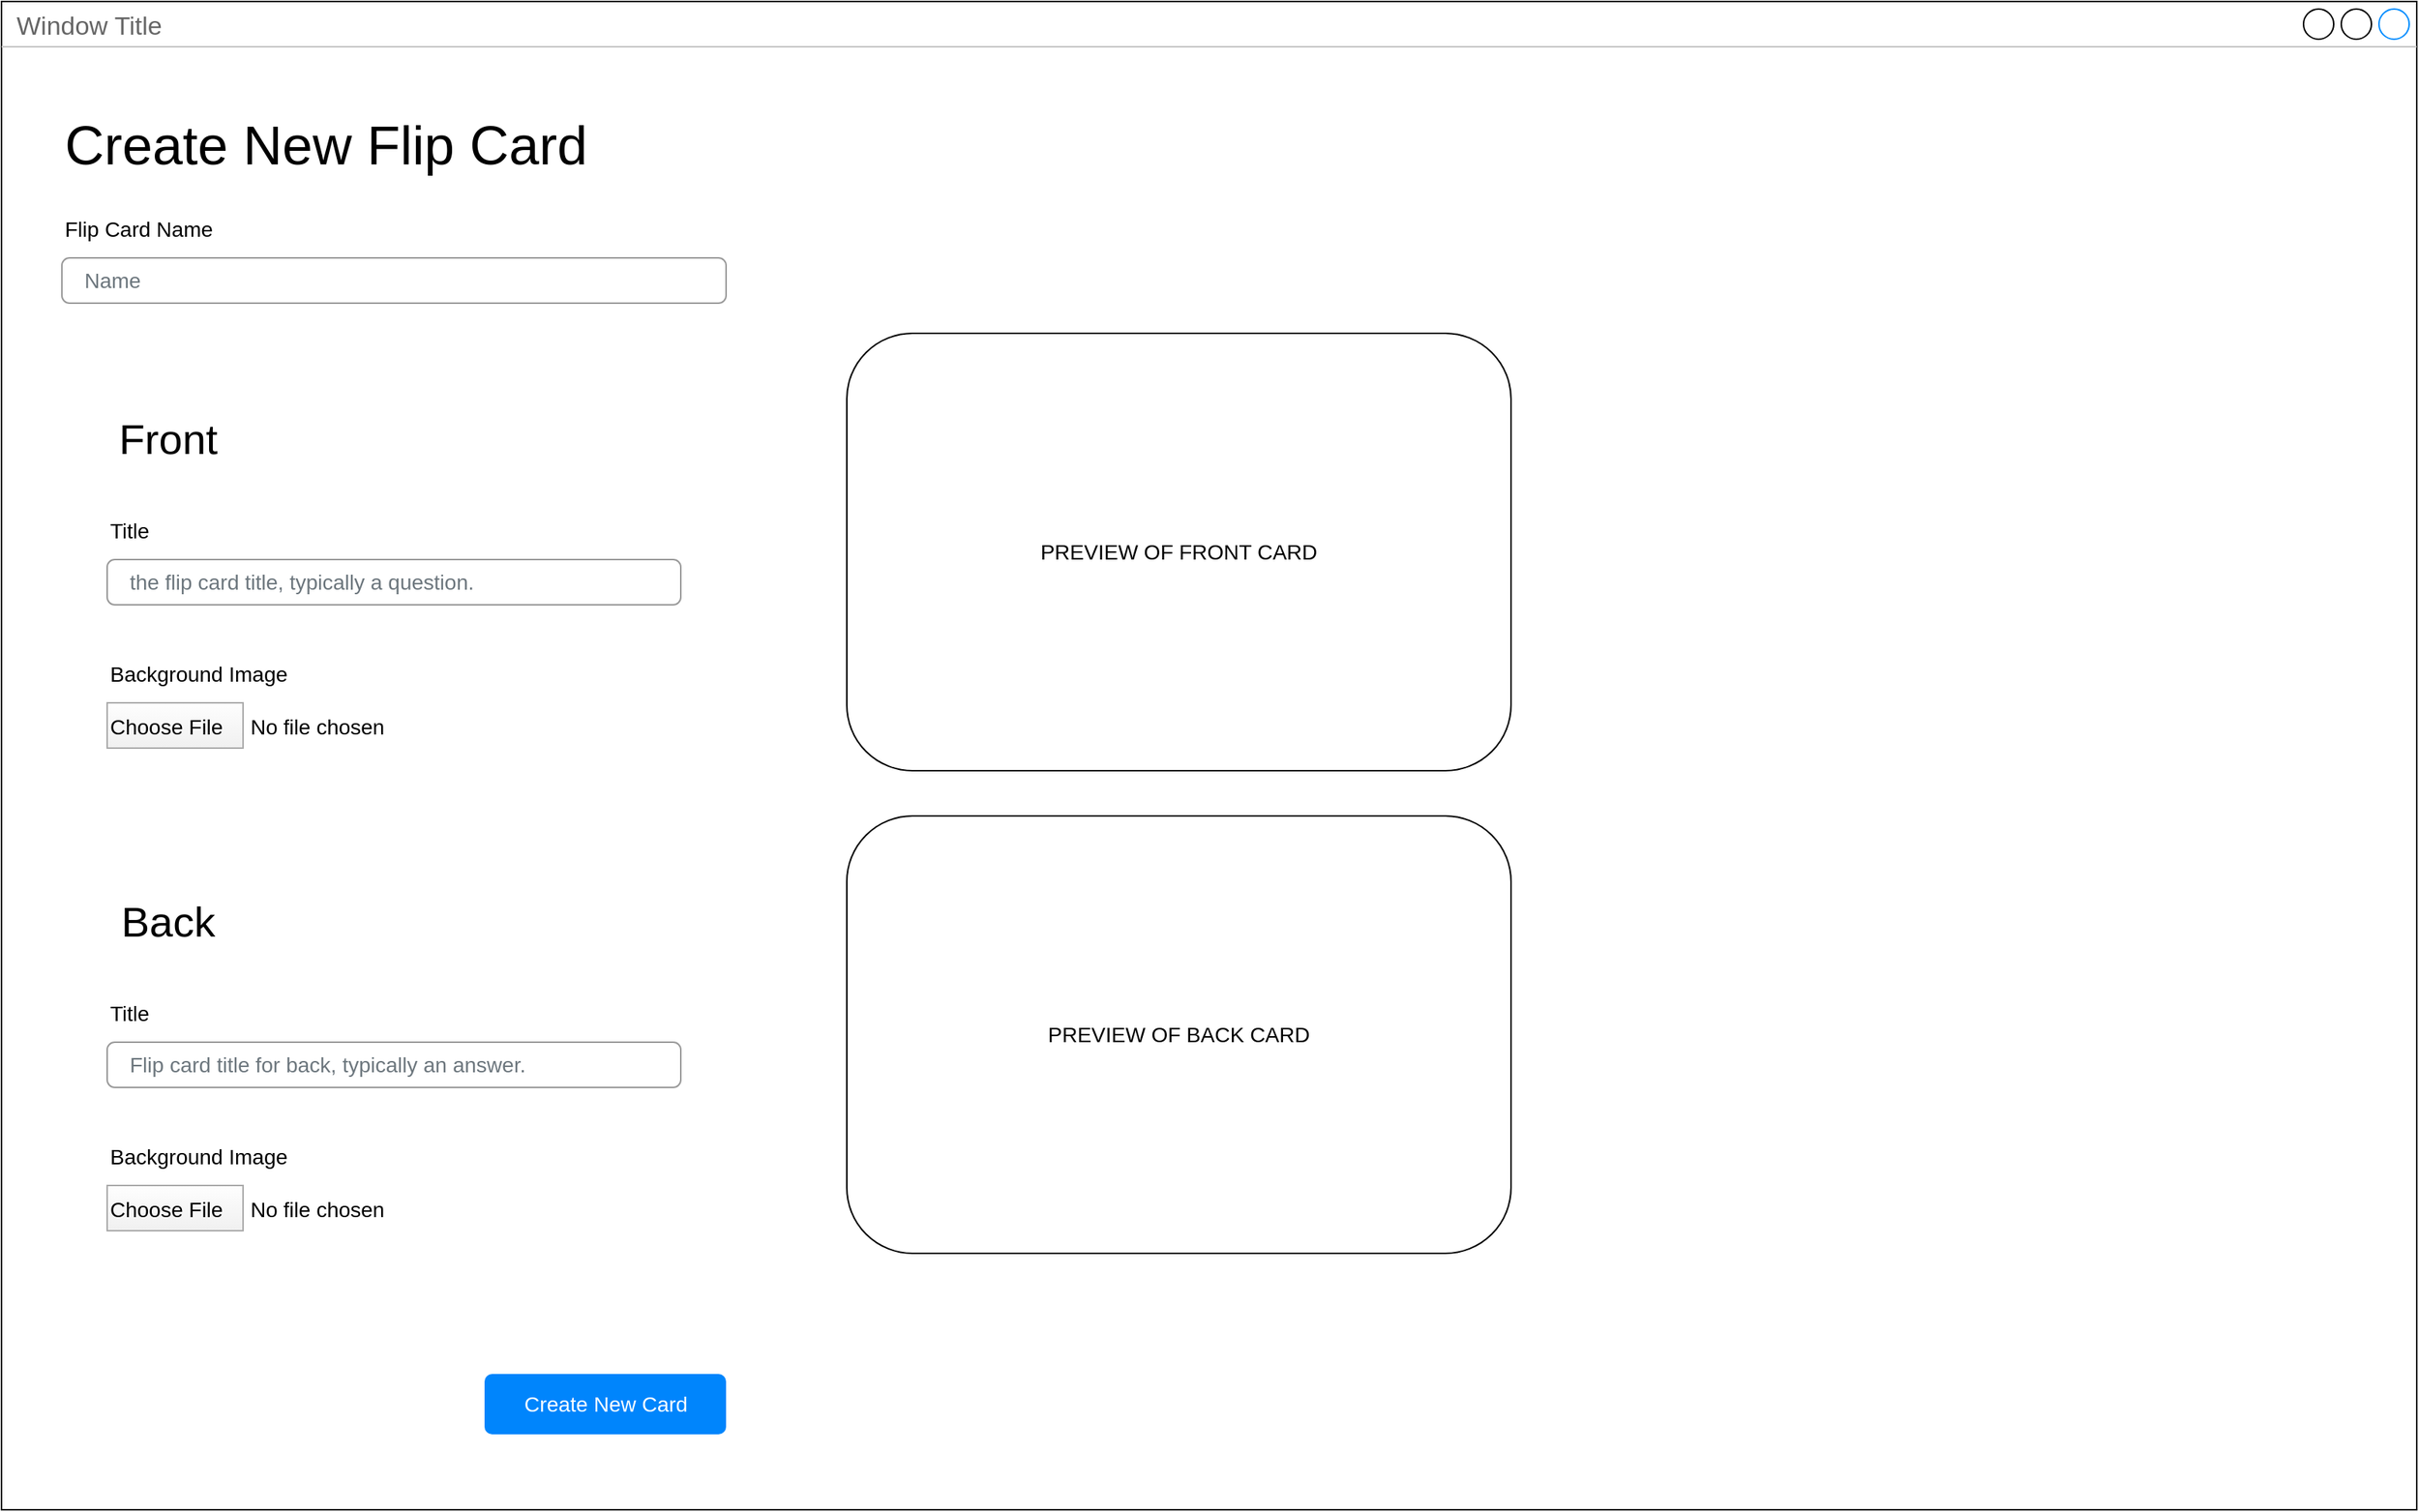 <mxfile version="13.1.2" type="github">
  <diagram id="G7RjMXs0h80magAzpFlr" name="Page-1">
    <mxGraphModel dx="1368" dy="1323" grid="1" gridSize="10" guides="1" tooltips="1" connect="1" arrows="1" fold="1" page="1" pageScale="1" pageWidth="850" pageHeight="1100" math="0" shadow="0">
      <root>
        <mxCell id="0" />
        <mxCell id="1" parent="0" />
        <mxCell id="FFj3fwUwZzZwgMs1BxMk-2" value="Window Title" style="strokeWidth=1;shadow=0;dashed=0;align=center;html=1;shape=mxgraph.mockup.containers.window;align=left;verticalAlign=top;spacingLeft=8;strokeColor2=#008cff;strokeColor3=#c4c4c4;fontColor=#666666;mainText=;fontSize=17;labelBackgroundColor=none;movable=0;resizable=0;rotatable=0;deletable=0;editable=0;connectable=0;" parent="1" vertex="1">
          <mxGeometry x="40" y="40" width="1600" height="1000" as="geometry" />
        </mxCell>
        <mxCell id="FFj3fwUwZzZwgMs1BxMk-5" value="Create New Flip Card" style="text;html=1;resizable=0;autosize=1;align=left;verticalAlign=middle;points=[];fillColor=none;strokeColor=none;rounded=0;fontSize=36;" parent="1" vertex="1">
          <mxGeometry x="80" y="110" width="360" height="50" as="geometry" />
        </mxCell>
        <mxCell id="Julk4QLOyHJ78fn3IDda-4" value="PREVIEW OF FRONT CARD" style="rounded=1;whiteSpace=wrap;html=1;fontSize=14;align=center;movable=1;resizable=1;rotatable=1;deletable=1;editable=1;connectable=1;" vertex="1" parent="1">
          <mxGeometry x="600" y="260" width="440" height="290" as="geometry" />
        </mxCell>
        <mxCell id="Julk4QLOyHJ78fn3IDda-74" value="Title" style="fillColor=none;strokeColor=none;align=left;fontSize=14;" vertex="1" parent="1">
          <mxGeometry width="260" height="40" relative="1" as="geometry">
            <mxPoint x="110" y="370" as="offset" />
          </mxGeometry>
        </mxCell>
        <mxCell id="Julk4QLOyHJ78fn3IDda-75" value="the flip card title, typically a question." style="html=1;shadow=0;dashed=0;shape=mxgraph.bootstrap.rrect;rSize=5;fillColor=none;strokeColor=#999999;align=left;spacing=15;fontSize=14;fontColor=#6C767D;" vertex="1" parent="1">
          <mxGeometry width="380" height="30" relative="1" as="geometry">
            <mxPoint x="110" y="410" as="offset" />
          </mxGeometry>
        </mxCell>
        <mxCell id="Julk4QLOyHJ78fn3IDda-80" value="Create New Card" style="html=1;shadow=0;dashed=0;shape=mxgraph.bootstrap.rrect;rSize=5;fillColor=#0085FC;strokeColor=none;align=center;fontSize=14;fontColor=#FFFFFF;" vertex="1" parent="1">
          <mxGeometry width="160" height="40" relative="1" as="geometry">
            <mxPoint x="360" y="950" as="offset" />
          </mxGeometry>
        </mxCell>
        <mxCell id="Julk4QLOyHJ78fn3IDda-157" value="Background Image" style="fillColor=none;strokeColor=none;align=left;fontSize=14;" vertex="1" parent="1">
          <mxGeometry x="110" y="465" width="150" height="40" as="geometry" />
        </mxCell>
        <mxCell id="Julk4QLOyHJ78fn3IDda-158" value="Choose File" style="fillColor=#FEFEFE;strokeColor=#AAAAAA;fontSize=14;gradientColor=#F0F0F0;align=left;" vertex="1" parent="1">
          <mxGeometry x="110" y="505" width="90" height="30" as="geometry" />
        </mxCell>
        <mxCell id="Julk4QLOyHJ78fn3IDda-159" value="No file chosen" style="fillColor=none;strokeColor=none;align=left;fontSize=14;spacing=5;" vertex="1" parent="1">
          <mxGeometry x="200" y="505" width="100" height="30" as="geometry" />
        </mxCell>
        <mxCell id="Julk4QLOyHJ78fn3IDda-236" value="Front" style="text;html=1;resizable=0;autosize=1;align=center;verticalAlign=middle;points=[];fillColor=none;strokeColor=none;rounded=0;fontSize=28;" vertex="1" parent="1">
          <mxGeometry x="110" y="310" width="80" height="40" as="geometry" />
        </mxCell>
        <mxCell id="Julk4QLOyHJ78fn3IDda-237" value="PREVIEW OF BACK CARD" style="rounded=1;whiteSpace=wrap;html=1;fontSize=14;align=center;movable=1;resizable=1;rotatable=1;deletable=1;editable=1;connectable=1;" vertex="1" parent="1">
          <mxGeometry x="600" y="580" width="440" height="290" as="geometry" />
        </mxCell>
        <mxCell id="Julk4QLOyHJ78fn3IDda-238" value="Title" style="fillColor=none;strokeColor=none;align=left;fontSize=14;" vertex="1" parent="1">
          <mxGeometry width="260" height="40" relative="1" as="geometry">
            <mxPoint x="110" y="690" as="offset" />
          </mxGeometry>
        </mxCell>
        <mxCell id="Julk4QLOyHJ78fn3IDda-239" value="Flip card title for back, typically an answer." style="html=1;shadow=0;dashed=0;shape=mxgraph.bootstrap.rrect;rSize=5;fillColor=none;strokeColor=#999999;align=left;spacing=15;fontSize=14;fontColor=#6C767D;" vertex="1" parent="1">
          <mxGeometry width="380" height="30" relative="1" as="geometry">
            <mxPoint x="110" y="730" as="offset" />
          </mxGeometry>
        </mxCell>
        <mxCell id="Julk4QLOyHJ78fn3IDda-240" value="Background Image" style="fillColor=none;strokeColor=none;align=left;fontSize=14;" vertex="1" parent="1">
          <mxGeometry x="110" y="785" width="150" height="40" as="geometry" />
        </mxCell>
        <mxCell id="Julk4QLOyHJ78fn3IDda-241" value="Choose File" style="fillColor=#FEFEFE;strokeColor=#AAAAAA;fontSize=14;gradientColor=#F0F0F0;align=left;" vertex="1" parent="1">
          <mxGeometry x="110" y="825" width="90" height="30" as="geometry" />
        </mxCell>
        <mxCell id="Julk4QLOyHJ78fn3IDda-242" value="No file chosen" style="fillColor=none;strokeColor=none;align=left;fontSize=14;spacing=5;" vertex="1" parent="1">
          <mxGeometry x="200" y="825" width="100" height="30" as="geometry" />
        </mxCell>
        <mxCell id="Julk4QLOyHJ78fn3IDda-243" value="Back" style="text;html=1;resizable=0;autosize=1;align=center;verticalAlign=middle;points=[];fillColor=none;strokeColor=none;rounded=0;fontSize=28;" vertex="1" parent="1">
          <mxGeometry x="110" y="630" width="80" height="40" as="geometry" />
        </mxCell>
        <mxCell id="Julk4QLOyHJ78fn3IDda-245" value="Flip Card Name" style="fillColor=none;strokeColor=none;align=left;fontSize=14;" vertex="1" parent="1">
          <mxGeometry width="260" height="40" relative="1" as="geometry">
            <mxPoint x="80" y="170" as="offset" />
          </mxGeometry>
        </mxCell>
        <mxCell id="Julk4QLOyHJ78fn3IDda-246" value="Name" style="html=1;shadow=0;dashed=0;shape=mxgraph.bootstrap.rrect;rSize=5;fillColor=none;strokeColor=#999999;align=left;spacing=15;fontSize=14;fontColor=#6C767D;" vertex="1" parent="1">
          <mxGeometry width="440" height="30" relative="1" as="geometry">
            <mxPoint x="80" y="210" as="offset" />
          </mxGeometry>
        </mxCell>
      </root>
    </mxGraphModel>
  </diagram>
</mxfile>
